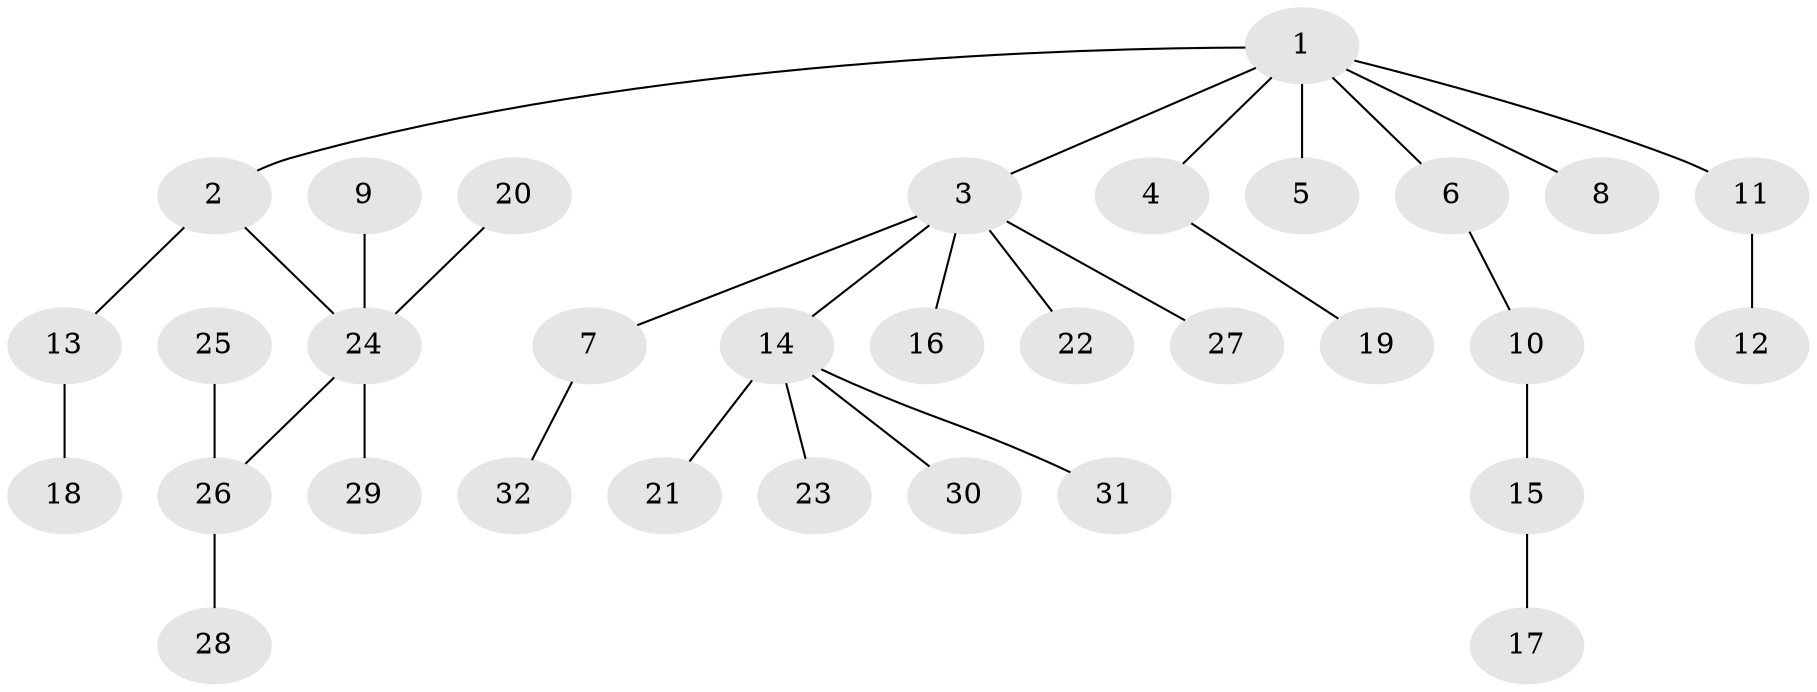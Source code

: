 // original degree distribution, {6: 0.046875, 5: 0.015625, 3: 0.140625, 2: 0.34375, 1: 0.4375, 4: 0.015625}
// Generated by graph-tools (version 1.1) at 2025/50/03/09/25 03:50:19]
// undirected, 32 vertices, 31 edges
graph export_dot {
graph [start="1"]
  node [color=gray90,style=filled];
  1;
  2;
  3;
  4;
  5;
  6;
  7;
  8;
  9;
  10;
  11;
  12;
  13;
  14;
  15;
  16;
  17;
  18;
  19;
  20;
  21;
  22;
  23;
  24;
  25;
  26;
  27;
  28;
  29;
  30;
  31;
  32;
  1 -- 2 [weight=1.0];
  1 -- 3 [weight=1.0];
  1 -- 4 [weight=1.0];
  1 -- 5 [weight=1.0];
  1 -- 6 [weight=1.0];
  1 -- 8 [weight=1.0];
  1 -- 11 [weight=1.0];
  2 -- 13 [weight=1.0];
  2 -- 24 [weight=1.0];
  3 -- 7 [weight=1.0];
  3 -- 14 [weight=1.0];
  3 -- 16 [weight=1.0];
  3 -- 22 [weight=1.0];
  3 -- 27 [weight=1.0];
  4 -- 19 [weight=1.0];
  6 -- 10 [weight=1.0];
  7 -- 32 [weight=1.0];
  9 -- 24 [weight=1.0];
  10 -- 15 [weight=1.0];
  11 -- 12 [weight=1.0];
  13 -- 18 [weight=1.0];
  14 -- 21 [weight=1.0];
  14 -- 23 [weight=1.0];
  14 -- 30 [weight=1.0];
  14 -- 31 [weight=1.0];
  15 -- 17 [weight=1.0];
  20 -- 24 [weight=1.0];
  24 -- 26 [weight=1.0];
  24 -- 29 [weight=1.0];
  25 -- 26 [weight=1.0];
  26 -- 28 [weight=1.0];
}
